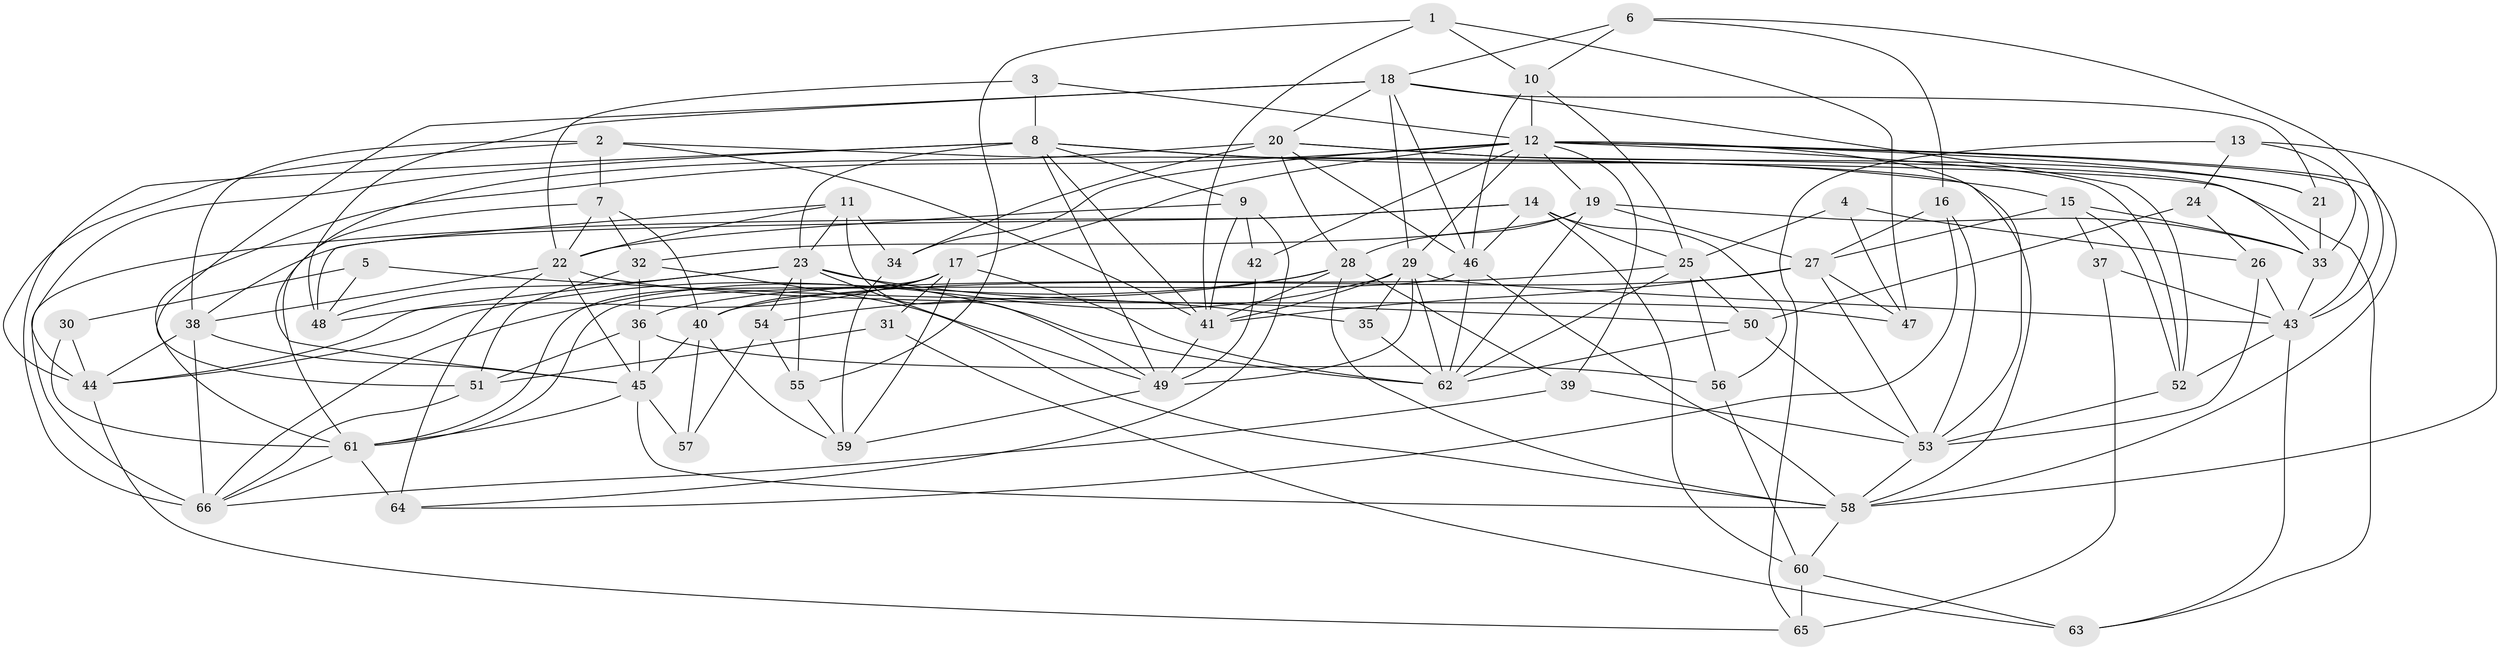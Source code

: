 // original degree distribution, {4: 0.33587786259541985, 3: 0.33587786259541985, 5: 0.15267175572519084, 6: 0.04580152671755725, 7: 0.03816793893129771, 2: 0.06870229007633588, 11: 0.007633587786259542, 8: 0.015267175572519083}
// Generated by graph-tools (version 1.1) at 2025/37/03/04/25 23:37:05]
// undirected, 66 vertices, 183 edges
graph export_dot {
  node [color=gray90,style=filled];
  1;
  2;
  3;
  4;
  5;
  6;
  7;
  8;
  9;
  10;
  11;
  12;
  13;
  14;
  15;
  16;
  17;
  18;
  19;
  20;
  21;
  22;
  23;
  24;
  25;
  26;
  27;
  28;
  29;
  30;
  31;
  32;
  33;
  34;
  35;
  36;
  37;
  38;
  39;
  40;
  41;
  42;
  43;
  44;
  45;
  46;
  47;
  48;
  49;
  50;
  51;
  52;
  53;
  54;
  55;
  56;
  57;
  58;
  59;
  60;
  61;
  62;
  63;
  64;
  65;
  66;
  1 -- 10 [weight=1.0];
  1 -- 41 [weight=1.0];
  1 -- 47 [weight=1.0];
  1 -- 55 [weight=1.0];
  2 -- 7 [weight=1.0];
  2 -- 38 [weight=1.0];
  2 -- 41 [weight=1.0];
  2 -- 44 [weight=1.0];
  2 -- 58 [weight=1.0];
  3 -- 8 [weight=1.0];
  3 -- 12 [weight=1.0];
  3 -- 22 [weight=1.0];
  4 -- 25 [weight=1.0];
  4 -- 26 [weight=1.0];
  4 -- 47 [weight=1.0];
  5 -- 30 [weight=1.0];
  5 -- 48 [weight=1.0];
  5 -- 50 [weight=1.0];
  6 -- 10 [weight=1.0];
  6 -- 16 [weight=1.0];
  6 -- 18 [weight=1.0];
  6 -- 43 [weight=1.0];
  7 -- 22 [weight=1.0];
  7 -- 32 [weight=1.0];
  7 -- 40 [weight=1.0];
  7 -- 61 [weight=1.0];
  8 -- 9 [weight=1.0];
  8 -- 15 [weight=1.0];
  8 -- 23 [weight=2.0];
  8 -- 41 [weight=1.0];
  8 -- 44 [weight=1.0];
  8 -- 49 [weight=1.0];
  8 -- 63 [weight=1.0];
  8 -- 66 [weight=1.0];
  9 -- 22 [weight=1.0];
  9 -- 41 [weight=1.0];
  9 -- 42 [weight=1.0];
  9 -- 64 [weight=1.0];
  10 -- 12 [weight=1.0];
  10 -- 25 [weight=1.0];
  10 -- 46 [weight=1.0];
  11 -- 22 [weight=1.0];
  11 -- 23 [weight=1.0];
  11 -- 34 [weight=1.0];
  11 -- 48 [weight=1.0];
  11 -- 49 [weight=1.0];
  12 -- 17 [weight=1.0];
  12 -- 19 [weight=1.0];
  12 -- 21 [weight=1.0];
  12 -- 29 [weight=1.0];
  12 -- 34 [weight=3.0];
  12 -- 39 [weight=1.0];
  12 -- 42 [weight=1.0];
  12 -- 43 [weight=1.0];
  12 -- 52 [weight=1.0];
  12 -- 53 [weight=1.0];
  12 -- 58 [weight=1.0];
  12 -- 61 [weight=1.0];
  13 -- 24 [weight=1.0];
  13 -- 33 [weight=1.0];
  13 -- 58 [weight=1.0];
  13 -- 65 [weight=1.0];
  14 -- 25 [weight=1.0];
  14 -- 38 [weight=1.0];
  14 -- 46 [weight=1.0];
  14 -- 56 [weight=1.0];
  14 -- 60 [weight=2.0];
  14 -- 66 [weight=2.0];
  15 -- 27 [weight=1.0];
  15 -- 33 [weight=1.0];
  15 -- 37 [weight=1.0];
  15 -- 52 [weight=1.0];
  16 -- 27 [weight=1.0];
  16 -- 53 [weight=1.0];
  16 -- 64 [weight=1.0];
  17 -- 31 [weight=1.0];
  17 -- 40 [weight=1.0];
  17 -- 48 [weight=1.0];
  17 -- 59 [weight=1.0];
  17 -- 61 [weight=1.0];
  17 -- 62 [weight=1.0];
  18 -- 20 [weight=1.0];
  18 -- 21 [weight=1.0];
  18 -- 29 [weight=1.0];
  18 -- 46 [weight=1.0];
  18 -- 48 [weight=1.0];
  18 -- 51 [weight=1.0];
  18 -- 52 [weight=1.0];
  19 -- 27 [weight=1.0];
  19 -- 28 [weight=1.0];
  19 -- 32 [weight=1.0];
  19 -- 33 [weight=1.0];
  19 -- 62 [weight=1.0];
  20 -- 21 [weight=1.0];
  20 -- 28 [weight=1.0];
  20 -- 33 [weight=1.0];
  20 -- 34 [weight=2.0];
  20 -- 45 [weight=1.0];
  20 -- 46 [weight=1.0];
  21 -- 33 [weight=1.0];
  22 -- 38 [weight=1.0];
  22 -- 45 [weight=1.0];
  22 -- 47 [weight=1.0];
  22 -- 64 [weight=2.0];
  23 -- 35 [weight=1.0];
  23 -- 44 [weight=1.0];
  23 -- 48 [weight=1.0];
  23 -- 49 [weight=1.0];
  23 -- 54 [weight=1.0];
  23 -- 55 [weight=1.0];
  23 -- 62 [weight=2.0];
  24 -- 26 [weight=1.0];
  24 -- 50 [weight=1.0];
  25 -- 36 [weight=1.0];
  25 -- 50 [weight=1.0];
  25 -- 56 [weight=1.0];
  25 -- 62 [weight=1.0];
  26 -- 43 [weight=1.0];
  26 -- 53 [weight=1.0];
  27 -- 40 [weight=1.0];
  27 -- 41 [weight=1.0];
  27 -- 47 [weight=1.0];
  27 -- 53 [weight=1.0];
  28 -- 39 [weight=1.0];
  28 -- 41 [weight=1.0];
  28 -- 44 [weight=1.0];
  28 -- 54 [weight=1.0];
  28 -- 58 [weight=1.0];
  29 -- 35 [weight=1.0];
  29 -- 41 [weight=1.0];
  29 -- 43 [weight=1.0];
  29 -- 49 [weight=1.0];
  29 -- 62 [weight=1.0];
  29 -- 66 [weight=1.0];
  30 -- 44 [weight=1.0];
  30 -- 61 [weight=1.0];
  31 -- 51 [weight=1.0];
  31 -- 63 [weight=1.0];
  32 -- 36 [weight=1.0];
  32 -- 51 [weight=1.0];
  32 -- 58 [weight=1.0];
  33 -- 43 [weight=1.0];
  34 -- 59 [weight=1.0];
  35 -- 62 [weight=1.0];
  36 -- 45 [weight=1.0];
  36 -- 51 [weight=1.0];
  36 -- 56 [weight=1.0];
  37 -- 43 [weight=1.0];
  37 -- 65 [weight=2.0];
  38 -- 44 [weight=1.0];
  38 -- 45 [weight=1.0];
  38 -- 66 [weight=1.0];
  39 -- 53 [weight=1.0];
  39 -- 66 [weight=1.0];
  40 -- 45 [weight=1.0];
  40 -- 57 [weight=1.0];
  40 -- 59 [weight=1.0];
  41 -- 49 [weight=1.0];
  42 -- 49 [weight=1.0];
  43 -- 52 [weight=1.0];
  43 -- 63 [weight=1.0];
  44 -- 65 [weight=1.0];
  45 -- 57 [weight=1.0];
  45 -- 58 [weight=1.0];
  45 -- 61 [weight=1.0];
  46 -- 58 [weight=1.0];
  46 -- 61 [weight=1.0];
  46 -- 62 [weight=1.0];
  49 -- 59 [weight=1.0];
  50 -- 53 [weight=1.0];
  50 -- 62 [weight=1.0];
  51 -- 66 [weight=1.0];
  52 -- 53 [weight=1.0];
  53 -- 58 [weight=1.0];
  54 -- 55 [weight=1.0];
  54 -- 57 [weight=1.0];
  55 -- 59 [weight=1.0];
  56 -- 60 [weight=1.0];
  58 -- 60 [weight=1.0];
  60 -- 63 [weight=1.0];
  60 -- 65 [weight=1.0];
  61 -- 64 [weight=1.0];
  61 -- 66 [weight=1.0];
}
